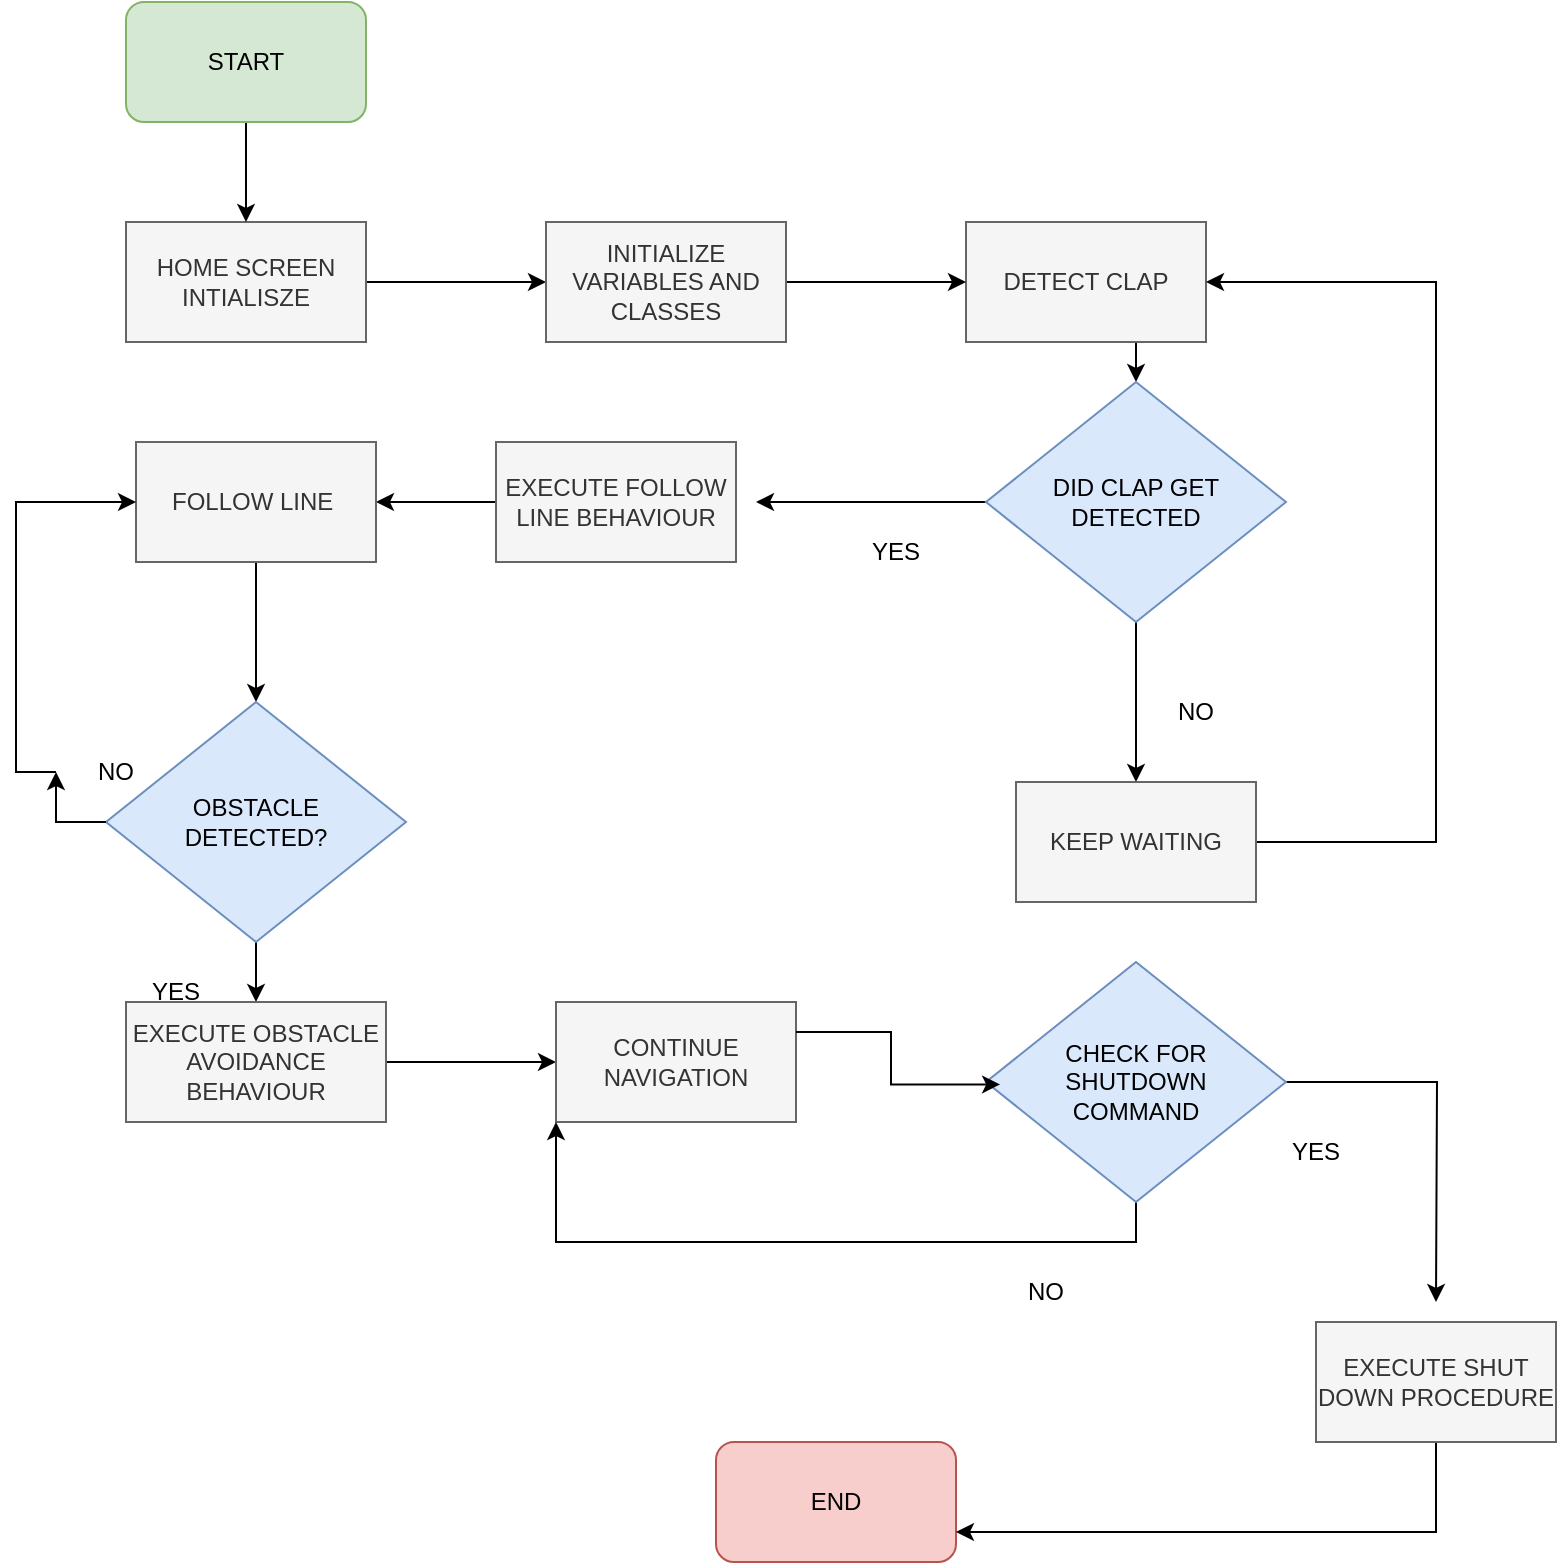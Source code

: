 <mxfile version="23.1.6" type="device">
  <diagram name="Page-1" id="w34wAWxjaLeWIrqN7Otf">
    <mxGraphModel dx="1985" dy="803" grid="1" gridSize="10" guides="1" tooltips="1" connect="1" arrows="1" fold="1" page="1" pageScale="1" pageWidth="827" pageHeight="1169" math="0" shadow="0">
      <root>
        <mxCell id="0" />
        <mxCell id="1" parent="0" />
        <mxCell id="2ROVIybtFBlQl-8W9Cn5-14" style="edgeStyle=orthogonalEdgeStyle;rounded=0;orthogonalLoop=1;jettySize=auto;html=1;exitX=1;exitY=0.5;exitDx=0;exitDy=0;entryX=0;entryY=0.5;entryDx=0;entryDy=0;" edge="1" parent="1" source="2ROVIybtFBlQl-8W9Cn5-5" target="2ROVIybtFBlQl-8W9Cn5-8">
          <mxGeometry relative="1" as="geometry" />
        </mxCell>
        <mxCell id="2ROVIybtFBlQl-8W9Cn5-5" value="HOME SCREEN INTIALISZE" style="rounded=0;whiteSpace=wrap;html=1;fillColor=#f5f5f5;fontColor=#333333;strokeColor=#666666;" vertex="1" parent="1">
          <mxGeometry x="65" y="230" width="120" height="60" as="geometry" />
        </mxCell>
        <mxCell id="2ROVIybtFBlQl-8W9Cn5-16" style="edgeStyle=orthogonalEdgeStyle;rounded=0;orthogonalLoop=1;jettySize=auto;html=1;exitX=0.5;exitY=1;exitDx=0;exitDy=0;entryX=0.5;entryY=0;entryDx=0;entryDy=0;" edge="1" parent="1" source="2ROVIybtFBlQl-8W9Cn5-6" target="2ROVIybtFBlQl-8W9Cn5-12">
          <mxGeometry relative="1" as="geometry" />
        </mxCell>
        <mxCell id="2ROVIybtFBlQl-8W9Cn5-6" value="DETECT CLAP" style="rounded=0;whiteSpace=wrap;html=1;fillColor=#f5f5f5;fontColor=#333333;strokeColor=#666666;" vertex="1" parent="1">
          <mxGeometry x="485" y="230" width="120" height="60" as="geometry" />
        </mxCell>
        <mxCell id="2ROVIybtFBlQl-8W9Cn5-15" style="edgeStyle=orthogonalEdgeStyle;rounded=0;orthogonalLoop=1;jettySize=auto;html=1;exitX=1;exitY=0.5;exitDx=0;exitDy=0;" edge="1" parent="1" source="2ROVIybtFBlQl-8W9Cn5-8" target="2ROVIybtFBlQl-8W9Cn5-6">
          <mxGeometry relative="1" as="geometry" />
        </mxCell>
        <mxCell id="2ROVIybtFBlQl-8W9Cn5-8" value="INITIALIZE VARIABLES AND CLASSES" style="rounded=0;whiteSpace=wrap;html=1;fillColor=#f5f5f5;fontColor=#333333;strokeColor=#666666;" vertex="1" parent="1">
          <mxGeometry x="275" y="230" width="120" height="60" as="geometry" />
        </mxCell>
        <mxCell id="2ROVIybtFBlQl-8W9Cn5-26" style="edgeStyle=orthogonalEdgeStyle;rounded=0;orthogonalLoop=1;jettySize=auto;html=1;exitX=0;exitY=0.5;exitDx=0;exitDy=0;entryX=1;entryY=0.5;entryDx=0;entryDy=0;" edge="1" parent="1" source="2ROVIybtFBlQl-8W9Cn5-9" target="2ROVIybtFBlQl-8W9Cn5-24">
          <mxGeometry relative="1" as="geometry" />
        </mxCell>
        <mxCell id="2ROVIybtFBlQl-8W9Cn5-9" value="EXECUTE FOLLOW LINE BEHAVIOUR" style="rounded=0;whiteSpace=wrap;html=1;fillColor=#f5f5f5;fontColor=#333333;strokeColor=#666666;" vertex="1" parent="1">
          <mxGeometry x="250" y="340" width="120" height="60" as="geometry" />
        </mxCell>
        <mxCell id="2ROVIybtFBlQl-8W9Cn5-13" style="edgeStyle=orthogonalEdgeStyle;rounded=0;orthogonalLoop=1;jettySize=auto;html=1;exitX=0.5;exitY=1;exitDx=0;exitDy=0;entryX=0.5;entryY=0;entryDx=0;entryDy=0;" edge="1" parent="1" source="2ROVIybtFBlQl-8W9Cn5-10" target="2ROVIybtFBlQl-8W9Cn5-5">
          <mxGeometry relative="1" as="geometry" />
        </mxCell>
        <mxCell id="2ROVIybtFBlQl-8W9Cn5-10" value="START" style="rounded=1;whiteSpace=wrap;html=1;fillColor=#d5e8d4;strokeColor=#82b366;" vertex="1" parent="1">
          <mxGeometry x="65" y="120" width="120" height="60" as="geometry" />
        </mxCell>
        <mxCell id="2ROVIybtFBlQl-8W9Cn5-11" value="END" style="rounded=1;whiteSpace=wrap;html=1;fillColor=#f8cecc;strokeColor=#b85450;" vertex="1" parent="1">
          <mxGeometry x="360" y="840" width="120" height="60" as="geometry" />
        </mxCell>
        <mxCell id="2ROVIybtFBlQl-8W9Cn5-17" style="edgeStyle=orthogonalEdgeStyle;rounded=0;orthogonalLoop=1;jettySize=auto;html=1;exitX=0;exitY=0.5;exitDx=0;exitDy=0;" edge="1" parent="1" source="2ROVIybtFBlQl-8W9Cn5-12">
          <mxGeometry relative="1" as="geometry">
            <mxPoint x="380" y="370" as="targetPoint" />
          </mxGeometry>
        </mxCell>
        <mxCell id="2ROVIybtFBlQl-8W9Cn5-18" style="edgeStyle=orthogonalEdgeStyle;rounded=0;orthogonalLoop=1;jettySize=auto;html=1;exitX=0.5;exitY=1;exitDx=0;exitDy=0;" edge="1" parent="1" source="2ROVIybtFBlQl-8W9Cn5-12">
          <mxGeometry relative="1" as="geometry">
            <mxPoint x="570" y="510" as="targetPoint" />
          </mxGeometry>
        </mxCell>
        <mxCell id="2ROVIybtFBlQl-8W9Cn5-12" value="DID CLAP GET DETECTED" style="rhombus;whiteSpace=wrap;html=1;fillColor=#dae8fc;strokeColor=#6c8ebf;" vertex="1" parent="1">
          <mxGeometry x="495" y="310" width="150" height="120" as="geometry" />
        </mxCell>
        <mxCell id="2ROVIybtFBlQl-8W9Cn5-19" value="YES" style="text;html=1;align=center;verticalAlign=middle;whiteSpace=wrap;rounded=0;" vertex="1" parent="1">
          <mxGeometry x="420" y="380" width="60" height="30" as="geometry" />
        </mxCell>
        <mxCell id="2ROVIybtFBlQl-8W9Cn5-20" value="NO" style="text;html=1;align=center;verticalAlign=middle;whiteSpace=wrap;rounded=0;" vertex="1" parent="1">
          <mxGeometry x="570" y="460" width="60" height="30" as="geometry" />
        </mxCell>
        <mxCell id="2ROVIybtFBlQl-8W9Cn5-56" style="edgeStyle=orthogonalEdgeStyle;rounded=0;orthogonalLoop=1;jettySize=auto;html=1;exitX=1;exitY=0.5;exitDx=0;exitDy=0;entryX=1;entryY=0.5;entryDx=0;entryDy=0;" edge="1" parent="1" source="2ROVIybtFBlQl-8W9Cn5-22" target="2ROVIybtFBlQl-8W9Cn5-6">
          <mxGeometry relative="1" as="geometry">
            <Array as="points">
              <mxPoint x="720" y="540" />
              <mxPoint x="720" y="260" />
            </Array>
          </mxGeometry>
        </mxCell>
        <mxCell id="2ROVIybtFBlQl-8W9Cn5-22" value="KEEP WAITING" style="rounded=0;whiteSpace=wrap;html=1;fillColor=#f5f5f5;fontColor=#333333;strokeColor=#666666;" vertex="1" parent="1">
          <mxGeometry x="510" y="510" width="120" height="60" as="geometry" />
        </mxCell>
        <mxCell id="2ROVIybtFBlQl-8W9Cn5-29" style="edgeStyle=orthogonalEdgeStyle;rounded=0;orthogonalLoop=1;jettySize=auto;html=1;exitX=0.5;exitY=1;exitDx=0;exitDy=0;" edge="1" parent="1" source="2ROVIybtFBlQl-8W9Cn5-24" target="2ROVIybtFBlQl-8W9Cn5-28">
          <mxGeometry relative="1" as="geometry" />
        </mxCell>
        <mxCell id="2ROVIybtFBlQl-8W9Cn5-24" value="FOLLOW LINE&amp;nbsp;" style="rounded=0;whiteSpace=wrap;html=1;fillColor=#f5f5f5;fontColor=#333333;strokeColor=#666666;" vertex="1" parent="1">
          <mxGeometry x="70" y="340" width="120" height="60" as="geometry" />
        </mxCell>
        <mxCell id="2ROVIybtFBlQl-8W9Cn5-37" style="edgeStyle=orthogonalEdgeStyle;rounded=0;orthogonalLoop=1;jettySize=auto;html=1;exitX=0;exitY=0.5;exitDx=0;exitDy=0;entryX=0;entryY=0.5;entryDx=0;entryDy=0;" edge="1" parent="1" source="2ROVIybtFBlQl-8W9Cn5-34" target="2ROVIybtFBlQl-8W9Cn5-24">
          <mxGeometry relative="1" as="geometry" />
        </mxCell>
        <mxCell id="2ROVIybtFBlQl-8W9Cn5-42" style="edgeStyle=orthogonalEdgeStyle;rounded=0;orthogonalLoop=1;jettySize=auto;html=1;exitX=0.5;exitY=1;exitDx=0;exitDy=0;entryX=0.5;entryY=0;entryDx=0;entryDy=0;" edge="1" parent="1" source="2ROVIybtFBlQl-8W9Cn5-28" target="2ROVIybtFBlQl-8W9Cn5-41">
          <mxGeometry relative="1" as="geometry" />
        </mxCell>
        <mxCell id="2ROVIybtFBlQl-8W9Cn5-28" value="OBSTACLE &lt;br&gt;DETECTED?" style="rhombus;whiteSpace=wrap;html=1;fillColor=#dae8fc;strokeColor=#6c8ebf;" vertex="1" parent="1">
          <mxGeometry x="55" y="470" width="150" height="120" as="geometry" />
        </mxCell>
        <mxCell id="2ROVIybtFBlQl-8W9Cn5-32" value="YES" style="text;html=1;align=center;verticalAlign=middle;whiteSpace=wrap;rounded=0;" vertex="1" parent="1">
          <mxGeometry x="60" y="600" width="60" height="30" as="geometry" />
        </mxCell>
        <mxCell id="2ROVIybtFBlQl-8W9Cn5-39" value="" style="edgeStyle=orthogonalEdgeStyle;rounded=0;orthogonalLoop=1;jettySize=auto;html=1;exitX=0;exitY=0.5;exitDx=0;exitDy=0;entryX=0;entryY=0.5;entryDx=0;entryDy=0;" edge="1" parent="1" source="2ROVIybtFBlQl-8W9Cn5-28" target="2ROVIybtFBlQl-8W9Cn5-34">
          <mxGeometry relative="1" as="geometry">
            <mxPoint x="55" y="530" as="sourcePoint" />
            <mxPoint x="70" y="370" as="targetPoint" />
          </mxGeometry>
        </mxCell>
        <mxCell id="2ROVIybtFBlQl-8W9Cn5-34" value="NO" style="text;html=1;align=center;verticalAlign=middle;whiteSpace=wrap;rounded=0;" vertex="1" parent="1">
          <mxGeometry x="30" y="490" width="60" height="30" as="geometry" />
        </mxCell>
        <mxCell id="2ROVIybtFBlQl-8W9Cn5-44" style="edgeStyle=orthogonalEdgeStyle;rounded=0;orthogonalLoop=1;jettySize=auto;html=1;exitX=1;exitY=0.5;exitDx=0;exitDy=0;entryX=0;entryY=0.5;entryDx=0;entryDy=0;" edge="1" parent="1" source="2ROVIybtFBlQl-8W9Cn5-41" target="2ROVIybtFBlQl-8W9Cn5-43">
          <mxGeometry relative="1" as="geometry" />
        </mxCell>
        <mxCell id="2ROVIybtFBlQl-8W9Cn5-41" value="EXECUTE OBSTACLE AVOIDANCE BEHAVIOUR" style="rounded=0;whiteSpace=wrap;html=1;fillColor=#f5f5f5;fontColor=#333333;strokeColor=#666666;" vertex="1" parent="1">
          <mxGeometry x="65" y="620" width="130" height="60" as="geometry" />
        </mxCell>
        <mxCell id="2ROVIybtFBlQl-8W9Cn5-43" value="CONTINUE NAVIGATION" style="rounded=0;whiteSpace=wrap;html=1;fillColor=#f5f5f5;fontColor=#333333;strokeColor=#666666;" vertex="1" parent="1">
          <mxGeometry x="280" y="620" width="120" height="60" as="geometry" />
        </mxCell>
        <mxCell id="2ROVIybtFBlQl-8W9Cn5-48" style="edgeStyle=orthogonalEdgeStyle;rounded=0;orthogonalLoop=1;jettySize=auto;html=1;exitX=0.5;exitY=1;exitDx=0;exitDy=0;entryX=0;entryY=1;entryDx=0;entryDy=0;" edge="1" parent="1" source="2ROVIybtFBlQl-8W9Cn5-46" target="2ROVIybtFBlQl-8W9Cn5-43">
          <mxGeometry relative="1" as="geometry" />
        </mxCell>
        <mxCell id="2ROVIybtFBlQl-8W9Cn5-49" style="edgeStyle=orthogonalEdgeStyle;rounded=0;orthogonalLoop=1;jettySize=auto;html=1;exitX=1;exitY=0.5;exitDx=0;exitDy=0;" edge="1" parent="1" source="2ROVIybtFBlQl-8W9Cn5-46">
          <mxGeometry relative="1" as="geometry">
            <mxPoint x="720" y="770.0" as="targetPoint" />
          </mxGeometry>
        </mxCell>
        <mxCell id="2ROVIybtFBlQl-8W9Cn5-46" value="CHECK FOR &lt;br&gt;SHUTDOWN &lt;br&gt;COMMAND" style="rhombus;whiteSpace=wrap;html=1;fillColor=#dae8fc;strokeColor=#6c8ebf;" vertex="1" parent="1">
          <mxGeometry x="495" y="600" width="150" height="120" as="geometry" />
        </mxCell>
        <mxCell id="2ROVIybtFBlQl-8W9Cn5-47" style="edgeStyle=orthogonalEdgeStyle;rounded=0;orthogonalLoop=1;jettySize=auto;html=1;exitX=1;exitY=0.25;exitDx=0;exitDy=0;entryX=0.047;entryY=0.51;entryDx=0;entryDy=0;entryPerimeter=0;" edge="1" parent="1" source="2ROVIybtFBlQl-8W9Cn5-43" target="2ROVIybtFBlQl-8W9Cn5-46">
          <mxGeometry relative="1" as="geometry" />
        </mxCell>
        <mxCell id="2ROVIybtFBlQl-8W9Cn5-51" style="edgeStyle=orthogonalEdgeStyle;rounded=0;orthogonalLoop=1;jettySize=auto;html=1;exitX=0.5;exitY=1;exitDx=0;exitDy=0;entryX=1;entryY=0.75;entryDx=0;entryDy=0;" edge="1" parent="1" source="2ROVIybtFBlQl-8W9Cn5-50" target="2ROVIybtFBlQl-8W9Cn5-11">
          <mxGeometry relative="1" as="geometry" />
        </mxCell>
        <mxCell id="2ROVIybtFBlQl-8W9Cn5-50" value="EXECUTE SHUT DOWN PROCEDURE" style="rounded=0;whiteSpace=wrap;html=1;fillColor=#f5f5f5;fontColor=#333333;strokeColor=#666666;" vertex="1" parent="1">
          <mxGeometry x="660" y="780" width="120" height="60" as="geometry" />
        </mxCell>
        <mxCell id="2ROVIybtFBlQl-8W9Cn5-52" value="YES" style="text;html=1;align=center;verticalAlign=middle;whiteSpace=wrap;rounded=0;" vertex="1" parent="1">
          <mxGeometry x="630" y="680" width="60" height="30" as="geometry" />
        </mxCell>
        <mxCell id="2ROVIybtFBlQl-8W9Cn5-54" value="NO" style="text;html=1;align=center;verticalAlign=middle;whiteSpace=wrap;rounded=0;" vertex="1" parent="1">
          <mxGeometry x="495" y="750" width="60" height="30" as="geometry" />
        </mxCell>
      </root>
    </mxGraphModel>
  </diagram>
</mxfile>
